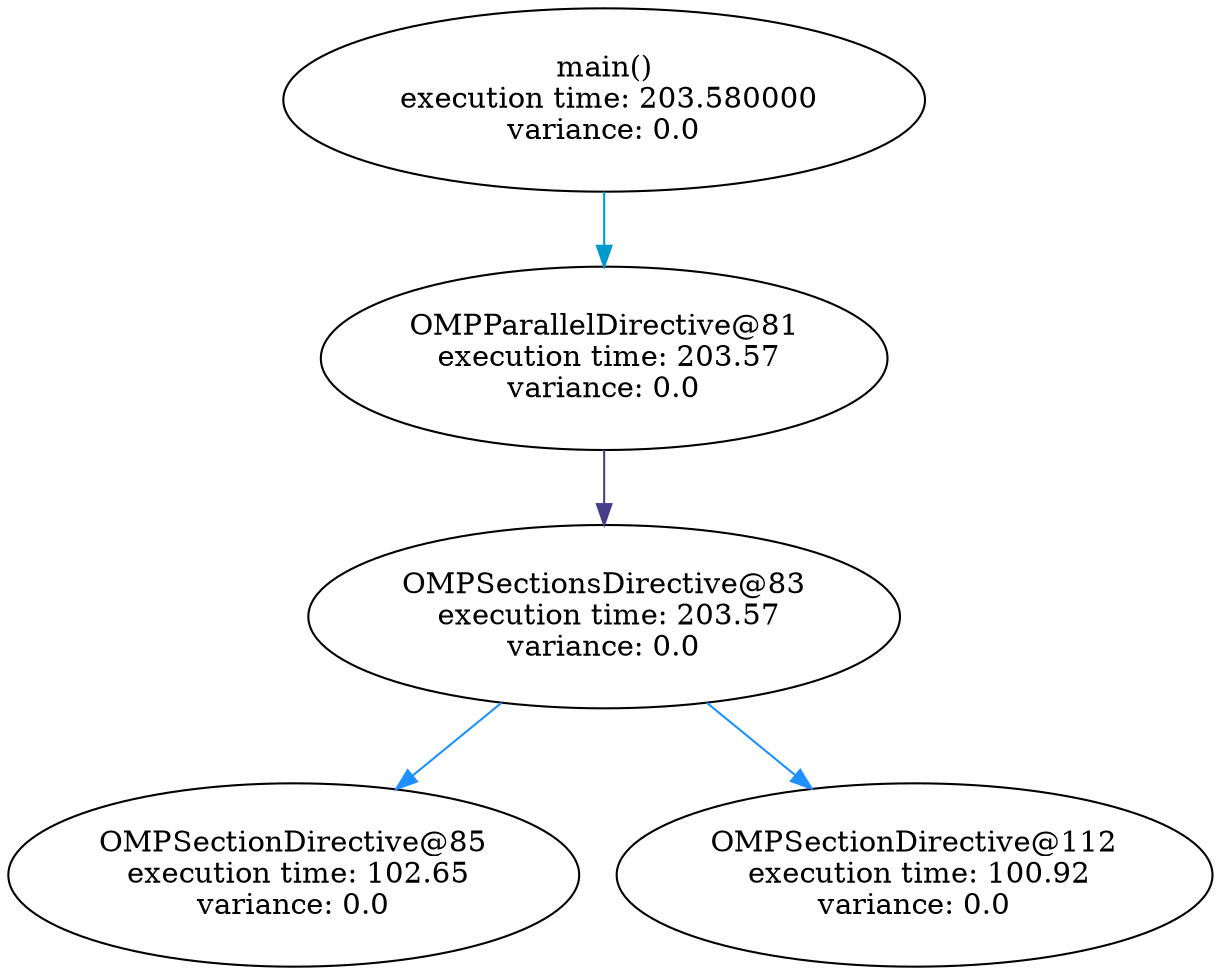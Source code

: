 digraph G {
	node [label="\N"];
	graph [bb="0,0,578,460"];
	main [label="main()\n execution time: 203.580000\nvariance: 0.0", pos="286,416", width="4.2778", height="1.2222"];
	"OMPParallelDirective@81" [label="OMPParallelDirective@81\n execution time: 203.57\nvariance: 0.0", pos="286,292", width="3.7778", height="1.2222"];
	"OMPSectionsDirective@83" [label="OMPSectionsDirective@83\n execution time: 203.57\nvariance: 0.0", pos="286,168", width="3.9444", height="1.2222"];
	"OMPSectionDirective@85" [label="OMPSectionDirective@85\n execution time: 102.65\nvariance: 0.0", pos="137,44", width="3.8056", height="1.2222"];
	"OMPSectionDirective@112" [label="OMPSectionDirective@112\n execution time: 100.92\nvariance: 0.0", pos="435,44", width="3.9722", height="1.2222"];
	main -> "OMPParallelDirective@81" [color=deepskyblue3, pos="e,286,336.34 286,371.93 286,363.72 286,355.04 286,346.56"];
	"OMPParallelDirective@81" -> "OMPSectionsDirective@83" [color=darkslateblue, pos="e,286,212.34 286,247.93 286,239.72 286,231.04 286,222.56"];
	"OMPSectionsDirective@83" -> "OMPSectionDirective@85" [color=dodgerblue, pos="e,186.4,85.11 236.39,126.71 222.94,115.52 208.27,103.31 194.43,91.797"];
	"OMPSectionsDirective@83" -> "OMPSectionDirective@112" [color=dodgerblue, pos="e,385.35,85.321 335.61,126.71 348.99,115.58 363.57,103.44 377.35,91.979"];
}
